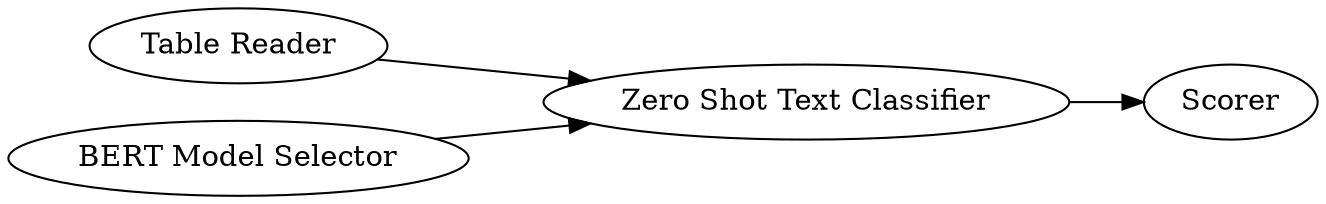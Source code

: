 digraph {
	11 -> 1
	2 -> 1
	1 -> 8
	1 [label="Zero Shot Text Classifier"]
	2 [label="BERT Model Selector"]
	11 [label="Table Reader"]
	8 [label=Scorer]
	rankdir=LR
}
